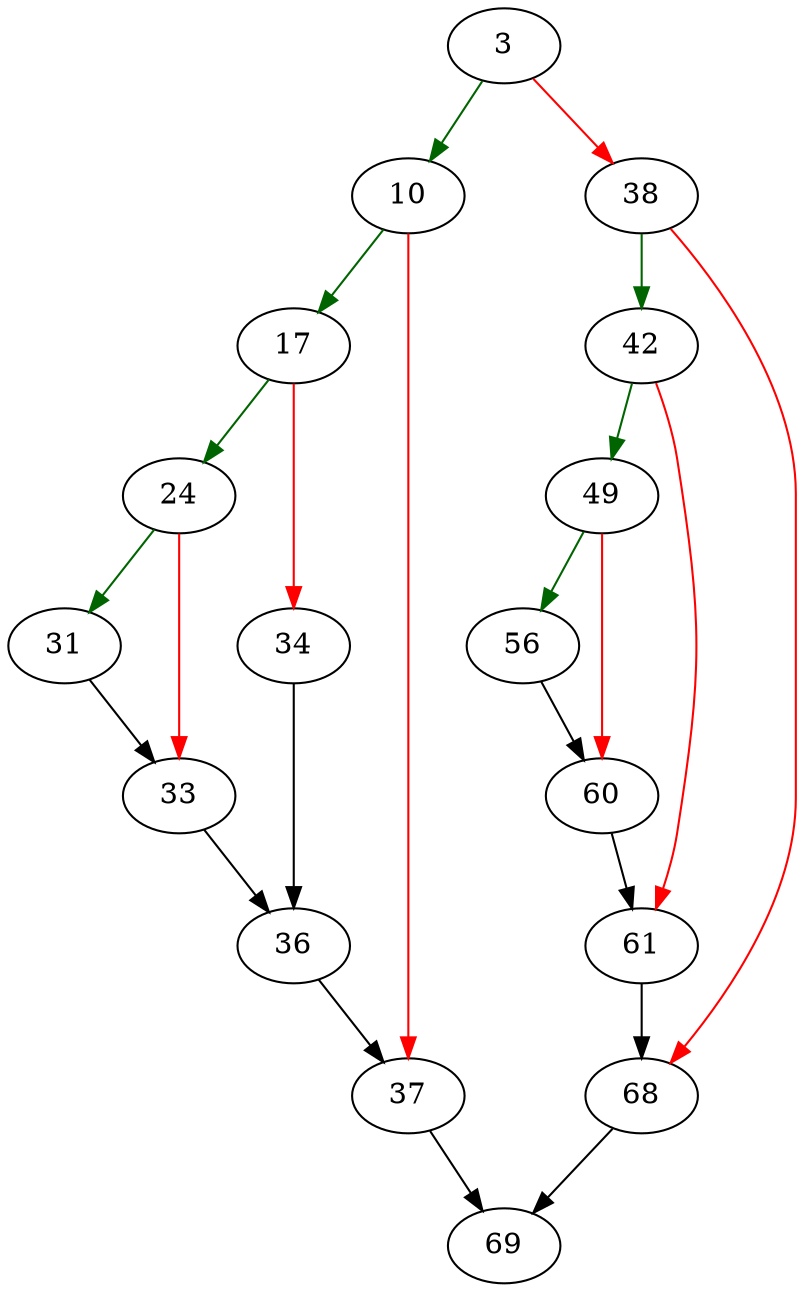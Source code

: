 strict digraph "applyAffinity" {
	// Node definitions.
	3 [entry=true];
	10;
	38;
	17;
	37;
	24;
	34;
	31;
	33;
	36;
	69;
	42;
	68;
	49;
	61;
	56;
	60;

	// Edge definitions.
	3 -> 10 [
		color=darkgreen
		cond=true
	];
	3 -> 38 [
		color=red
		cond=false
	];
	10 -> 17 [
		color=darkgreen
		cond=true
	];
	10 -> 37 [
		color=red
		cond=false
	];
	38 -> 42 [
		color=darkgreen
		cond=true
	];
	38 -> 68 [
		color=red
		cond=false
	];
	17 -> 24 [
		color=darkgreen
		cond=true
	];
	17 -> 34 [
		color=red
		cond=false
	];
	37 -> 69;
	24 -> 31 [
		color=darkgreen
		cond=true
	];
	24 -> 33 [
		color=red
		cond=false
	];
	34 -> 36;
	31 -> 33;
	33 -> 36;
	36 -> 37;
	42 -> 49 [
		color=darkgreen
		cond=true
	];
	42 -> 61 [
		color=red
		cond=false
	];
	68 -> 69;
	49 -> 56 [
		color=darkgreen
		cond=true
	];
	49 -> 60 [
		color=red
		cond=false
	];
	61 -> 68;
	56 -> 60;
	60 -> 61;
}